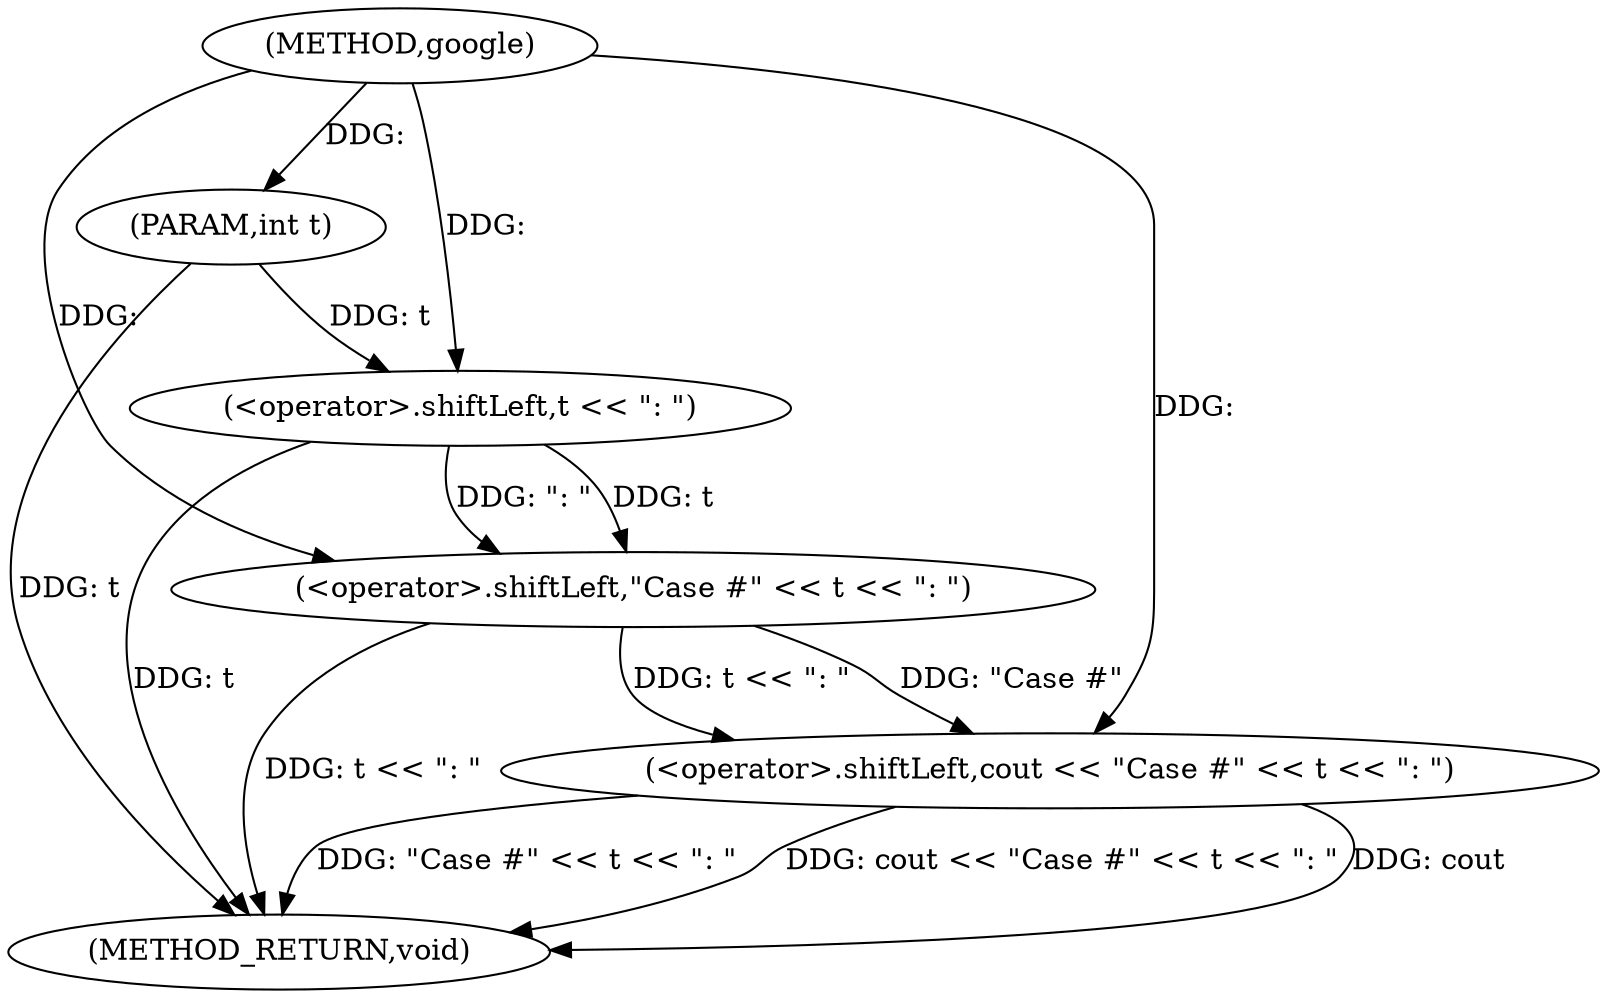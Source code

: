 digraph "google" {  
"1001070" [label = "(METHOD,google)" ]
"1001080" [label = "(METHOD_RETURN,void)" ]
"1001071" [label = "(PARAM,int t)" ]
"1001073" [label = "(<operator>.shiftLeft,cout << \"Case #\" << t << \": \")" ]
"1001075" [label = "(<operator>.shiftLeft,\"Case #\" << t << \": \")" ]
"1001077" [label = "(<operator>.shiftLeft,t << \": \")" ]
  "1001071" -> "1001080"  [ label = "DDG: t"] 
  "1001077" -> "1001080"  [ label = "DDG: t"] 
  "1001075" -> "1001080"  [ label = "DDG: t << \": \""] 
  "1001073" -> "1001080"  [ label = "DDG: \"Case #\" << t << \": \""] 
  "1001073" -> "1001080"  [ label = "DDG: cout << \"Case #\" << t << \": \""] 
  "1001073" -> "1001080"  [ label = "DDG: cout"] 
  "1001070" -> "1001071"  [ label = "DDG: "] 
  "1001070" -> "1001073"  [ label = "DDG: "] 
  "1001075" -> "1001073"  [ label = "DDG: t << \": \""] 
  "1001075" -> "1001073"  [ label = "DDG: \"Case #\""] 
  "1001070" -> "1001075"  [ label = "DDG: "] 
  "1001077" -> "1001075"  [ label = "DDG: \": \""] 
  "1001077" -> "1001075"  [ label = "DDG: t"] 
  "1001071" -> "1001077"  [ label = "DDG: t"] 
  "1001070" -> "1001077"  [ label = "DDG: "] 
}
